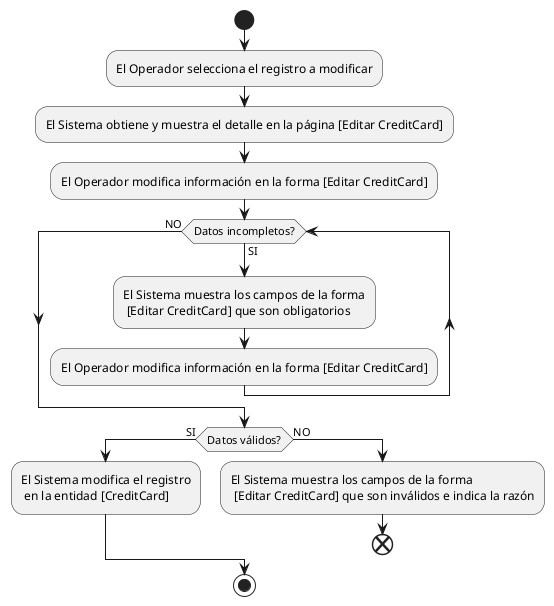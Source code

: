 @startumlstart
start
:El Operador selecciona el registro a modificar;
:El Sistema obtiene y muestra el detalle en la página [Editar CreditCard];
:El Operador modifica información en la forma [Editar CreditCard];
while (Datos incompletos?) is (SI)  
	:El Sistema muestra los campos de la forma\n [Editar CreditCard] que son obligatorios;  
	:El Operador modifica información en la forma [Editar CreditCard];
endwhile (NO)  

	if (Datos válidos?) then (SI)    
		:El Sistema modifica el registro\n en la entidad [CreditCard];  
	else (NO)    
		:El Sistema muestra los campos de la forma\n [Editar CreditCard] que son inválidos e indica la razón;    
		end  
	endif
stop
@enduml

